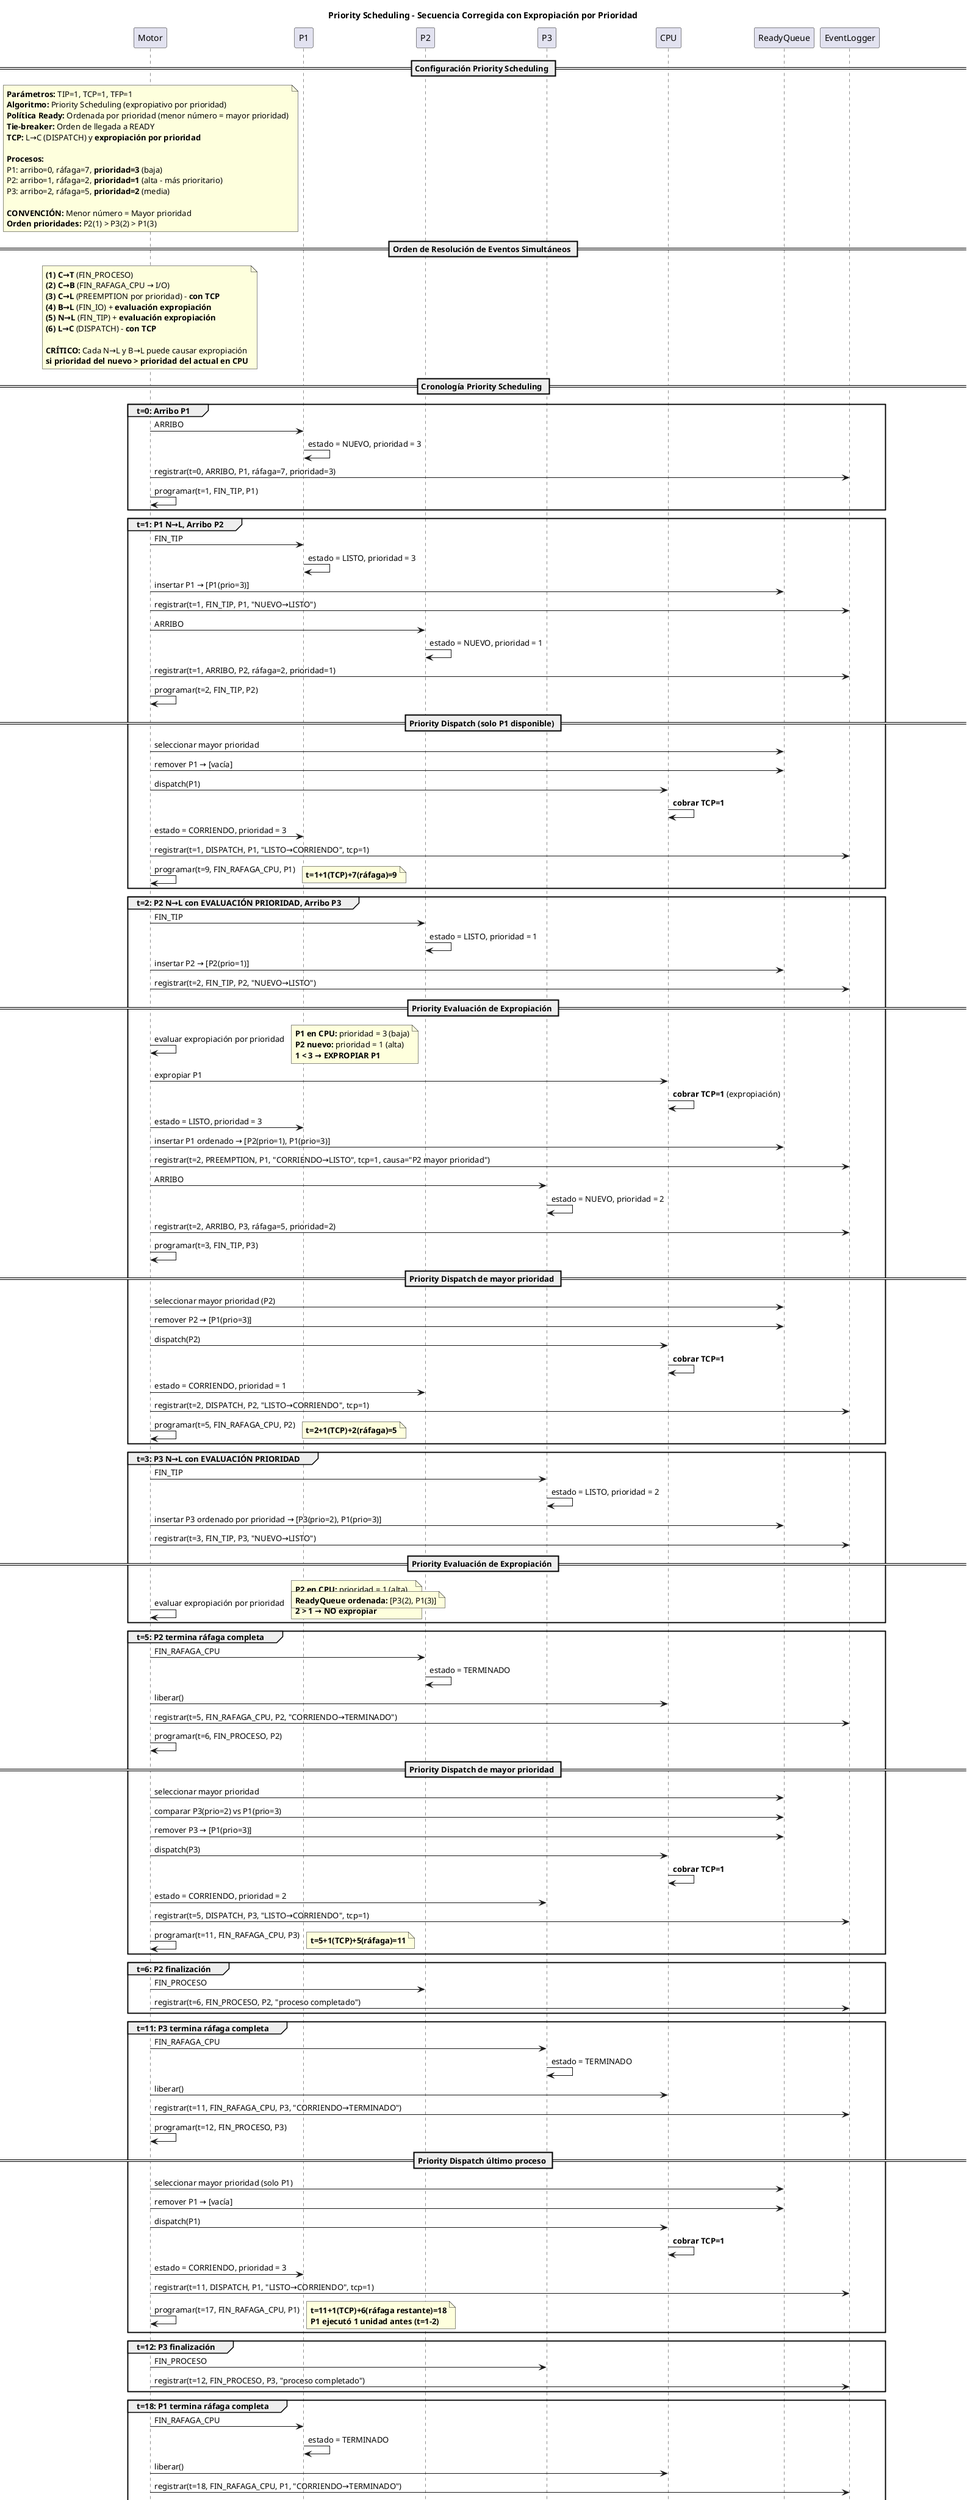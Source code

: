 @startuml
title Priority Scheduling - Secuencia Corregida con Expropiación por Prioridad
participant "Motor" as Motor
participant "P1" as P1
participant "P2" as P2  
participant "P3" as P3
participant "CPU" as CPU
participant "ReadyQueue" as RQ
participant "EventLogger" as Log

== Configuración Priority Scheduling ==
note over Motor
**Parámetros:** TIP=1, TCP=1, TFP=1
**Algoritmo:** Priority Scheduling (expropiativo por prioridad)
**Política Ready:** Ordenada por prioridad (menor número = mayor prioridad)
**Tie-breaker:** Orden de llegada a READY
**TCP:** L→C (DISPATCH) y **expropiación por prioridad**

**Procesos:**
P1: arribo=0, ráfaga=7, **prioridad=3** (baja)
P2: arribo=1, ráfaga=2, **prioridad=1** (alta - más prioritario)  
P3: arribo=2, ráfaga=5, **prioridad=2** (media)

**CONVENCIÓN:** Menor número = Mayor prioridad
**Orden prioridades:** P2(1) > P3(2) > P1(3)
end note

== Orden de Resolución de Eventos Simultáneos ==
note over Motor
**(1) C→T** (FIN_PROCESO)
**(2) C→B** (FIN_RAFAGA_CPU → I/O)
**(3) C→L** (PREEMPTION por prioridad) - **con TCP**
**(4) B→L** (FIN_IO) + **evaluación expropiación**
**(5) N→L** (FIN_TIP) + **evaluación expropiación**
**(6) L→C** (DISPATCH) - **con TCP**

**CRÍTICO:** Cada N→L y B→L puede causar expropiación
**si prioridad del nuevo > prioridad del actual en CPU**
end note

== Cronología Priority Scheduling ==

group t=0: Arribo P1
    Motor -> P1: ARRIBO
    P1 -> P1: estado = NUEVO, prioridad = 3
    Motor -> Log: registrar(t=0, ARRIBO, P1, ráfaga=7, prioridad=3)
    Motor -> Motor: programar(t=1, FIN_TIP, P1)
end

group t=1: P1 N→L, Arribo P2
    Motor -> P1: FIN_TIP
    P1 -> P1: estado = LISTO, prioridad = 3
    Motor -> RQ: insertar P1 → [P1(prio=3)]
    Motor -> Log: registrar(t=1, FIN_TIP, P1, "NUEVO→LISTO")
    
    Motor -> P2: ARRIBO
    P2 -> P2: estado = NUEVO, prioridad = 1
    Motor -> Log: registrar(t=1, ARRIBO, P2, ráfaga=2, prioridad=1)
    Motor -> Motor: programar(t=2, FIN_TIP, P2)
    
    == Priority Dispatch (solo P1 disponible) ==
    Motor -> RQ: seleccionar mayor prioridad
    Motor -> RQ: remover P1 → [vacía]
    Motor -> CPU: dispatch(P1)
    CPU -> CPU: **cobrar TCP=1**
    Motor -> P1: estado = CORRIENDO, prioridad = 3
    Motor -> Log: registrar(t=1, DISPATCH, P1, "LISTO→CORRIENDO", tcp=1)
    Motor -> Motor: programar(t=9, FIN_RAFAGA_CPU, P1)
    note right: **t=1+1(TCP)+7(ráfaga)=9**
end

group t=2: P2 N→L con EVALUACIÓN PRIORIDAD, Arribo P3
    Motor -> P2: FIN_TIP
    P2 -> P2: estado = LISTO, prioridad = 1
    Motor -> RQ: insertar P2 → [P2(prio=1)]
    Motor -> Log: registrar(t=2, FIN_TIP, P2, "NUEVO→LISTO")
    
    == Priority Evaluación de Expropiación ==
    Motor -> Motor: evaluar expropiación por prioridad
    note right: **P1 en CPU:** prioridad = 3 (baja)\n**P2 nuevo:** prioridad = 1 (alta)\n**1 < 3 → EXPROPIAR P1**
    
    Motor -> CPU: expropiar P1
    CPU -> CPU: **cobrar TCP=1** (expropiación)
    Motor -> P1: estado = LISTO, prioridad = 3
    Motor -> RQ: insertar P1 ordenado → [P2(prio=1), P1(prio=3)]
    Motor -> Log: registrar(t=2, PREEMPTION, P1, "CORRIENDO→LISTO", tcp=1, causa="P2 mayor prioridad")
    
    Motor -> P3: ARRIBO
    P3 -> P3: estado = NUEVO, prioridad = 2
    Motor -> Log: registrar(t=2, ARRIBO, P3, ráfaga=5, prioridad=2)
    Motor -> Motor: programar(t=3, FIN_TIP, P3)
    
    == Priority Dispatch de mayor prioridad ==
    Motor -> RQ: seleccionar mayor prioridad (P2)
    Motor -> RQ: remover P2 → [P1(prio=3)]
    Motor -> CPU: dispatch(P2)
    CPU -> CPU: **cobrar TCP=1**
    Motor -> P2: estado = CORRIENDO, prioridad = 1
    Motor -> Log: registrar(t=2, DISPATCH, P2, "LISTO→CORRIENDO", tcp=1)
    Motor -> Motor: programar(t=5, FIN_RAFAGA_CPU, P2)
    note right: **t=2+1(TCP)+2(ráfaga)=5**
end

group t=3: P3 N→L con EVALUACIÓN PRIORIDAD
    Motor -> P3: FIN_TIP
    P3 -> P3: estado = LISTO, prioridad = 2
    Motor -> RQ: insertar P3 ordenado por prioridad → [P3(prio=2), P1(prio=3)]
    Motor -> Log: registrar(t=3, FIN_TIP, P3, "NUEVO→LISTO")
    
    == Priority Evaluación de Expropiación ==
    Motor -> Motor: evaluar expropiación por prioridad  
    note right: **P2 en CPU:** prioridad = 1 (alta)\n**P3 nuevo:** prioridad = 2 (media)\n**2 > 1 → NO expropiar**
    
    note right: **ReadyQueue ordenada:** [P3(2), P1(3)]
end

group t=5: P2 termina ráfaga completa
    Motor -> P2: FIN_RAFAGA_CPU
    P2 -> P2: estado = TERMINADO
    Motor -> CPU: liberar()
    Motor -> Log: registrar(t=5, FIN_RAFAGA_CPU, P2, "CORRIENDO→TERMINADO")
    Motor -> Motor: programar(t=6, FIN_PROCESO, P2)
    
    == Priority Dispatch de mayor prioridad ==
    Motor -> RQ: seleccionar mayor prioridad
    Motor -> RQ: comparar P3(prio=2) vs P1(prio=3)
    Motor -> RQ: remover P3 → [P1(prio=3)]
    Motor -> CPU: dispatch(P3)
    CPU -> CPU: **cobrar TCP=1**
    Motor -> P3: estado = CORRIENDO, prioridad = 2
    Motor -> Log: registrar(t=5, DISPATCH, P3, "LISTO→CORRIENDO", tcp=1)
    Motor -> Motor: programar(t=11, FIN_RAFAGA_CPU, P3)
    note right: **t=5+1(TCP)+5(ráfaga)=11**
end

group t=6: P2 finalización
    Motor -> P2: FIN_PROCESO
    Motor -> Log: registrar(t=6, FIN_PROCESO, P2, "proceso completado")
end

group t=11: P3 termina ráfaga completa
    Motor -> P3: FIN_RAFAGA_CPU
    P3 -> P3: estado = TERMINADO
    Motor -> CPU: liberar()
    Motor -> Log: registrar(t=11, FIN_RAFAGA_CPU, P3, "CORRIENDO→TERMINADO")
    Motor -> Motor: programar(t=12, FIN_PROCESO, P3)
    
    == Priority Dispatch último proceso ==
    Motor -> RQ: seleccionar mayor prioridad (solo P1)
    Motor -> RQ: remover P1 → [vacía]
    Motor -> CPU: dispatch(P1)
    CPU -> CPU: **cobrar TCP=1**
    Motor -> P1: estado = CORRIENDO, prioridad = 3
    Motor -> Log: registrar(t=11, DISPATCH, P1, "LISTO→CORRIENDO", tcp=1)
    Motor -> Motor: programar(t=17, FIN_RAFAGA_CPU, P1)
    note right: **t=11+1(TCP)+6(ráfaga restante)=18**\n**P1 ejecutó 1 unidad antes (t=1-2)**
end

group t=12: P3 finalización
    Motor -> P3: FIN_PROCESO
    Motor -> Log: registrar(t=12, FIN_PROCESO, P3, "proceso completado")
end

group t=18: P1 termina ráfaga completa
    Motor -> P1: FIN_RAFAGA_CPU
    P1 -> P1: estado = TERMINADO
    Motor -> CPU: liberar()
    Motor -> Log: registrar(t=18, FIN_RAFAGA_CPU, P1, "CORRIENDO→TERMINADO")
    Motor -> Motor: programar(t=19, FIN_PROCESO, P1)
    
    note right: **Simulación completa**\n**ReadyQueue vacía → CPU idle**
end

group t=19: P1 finalización
    Motor -> P1: FIN_PROCESO
    Motor -> Log: registrar(t=19, FIN_PROCESO, P1, "proceso completado")
end

== Casos Especiales Priority Scheduling ==
group Tie-breaker misma prioridad
    note over Motor
    **Ejemplo:** P4 y P5 con prioridad=2
    - P4: llegó a READY en t=5
    - P5: llegó a READY en t=7
    
    **Priority tie-breaker:** P4 seleccionado
    **(llegó antes a READY)**
    **ReadyQueue:** [P4(prio=2, t_ready=5), P5(prio=2, t_ready=7)]
    end note
end

group Aging para evitar starvation
    note over Motor
    **Problema:** Procesos de baja prioridad pueden sufrir starvation
    **Solución:** Aging - incrementar prioridad con el tiempo
    
    **Ejemplo implementación:**
    - Cada X unidades en READY → prioridad--
    - Límite mínimo de prioridad
    - EventLogger registra cambios de prioridad
    end note
end

group Priority Inversion con I/O
    note over Motor
    **Escenario complejo:**
    - P_alto(prio=1) necesita recurso que tiene P_bajo(prio=3)
    - P_medio(prio=2) llega y expropie P_bajo
    - P_alto debe esperar a P_medio → inversión prioridad
    
    **Solución:** Priority inheritance protocol
    end note
end

group Priority con múltiples niveles
    note over Motor
    **Extensión académica:**
    - Prioridades dinámicas vs estáticas
    - Multiple feedback queues
    - Diferentes algoritmos por nivel de prioridad
    - Degradación automática de prioridad
    end note
end

== Análisis Priority vs Otros Algoritmos ==
note over Log
**Orden de ejecución Priority:**
1. P1 (t=1-2): 1 unidad, expropiado por P2  
2. P2 (t=2-5): prioridad=1, más alta
3. P3 (t=5-11): prioridad=2, media
4. P1 (t=11-18): prioridad=3, completar restante

**Tiempo de Espera:**
- P1: (2-1) + (11-2) = 10 (fragmentado por prioridad)
- P2: (2-2) = 0 (ejecutó inmediatamente)
- P3: (5-3) = 2 (esperó a que termine P2)  

**Tiempo Promedio Espera:** (10+0+2)/3 = 4.0

**TCP total = 5** (3 DISPATCH + 1 expropiación)
- Similar a SRTF pero criterio diferente

**Priority:** Garantiza orden de importancia pero
**puede causar starvation en procesos de baja prioridad**

**Comparación:**
- FCFS: 5.33 promedio, sin expropiación
- SJF: 5.33 promedio, sin expropiación  
- SRTF: 4.0 promedio, expropiación por tiempo
- Priority: 4.0 promedio, expropiación por importancia
- RR: depende del quantum, expropiación temporal
end note

@enduml